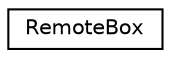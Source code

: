 digraph "Graphical Class Hierarchy"
{
  edge [fontname="Helvetica",fontsize="10",labelfontname="Helvetica",labelfontsize="10"];
  node [fontname="Helvetica",fontsize="10",shape=record];
  rankdir="LR";
  Node0 [label="RemoteBox",height=0.2,width=0.4,color="black", fillcolor="white", style="filled",URL="$class_remote_box.html"];
}
